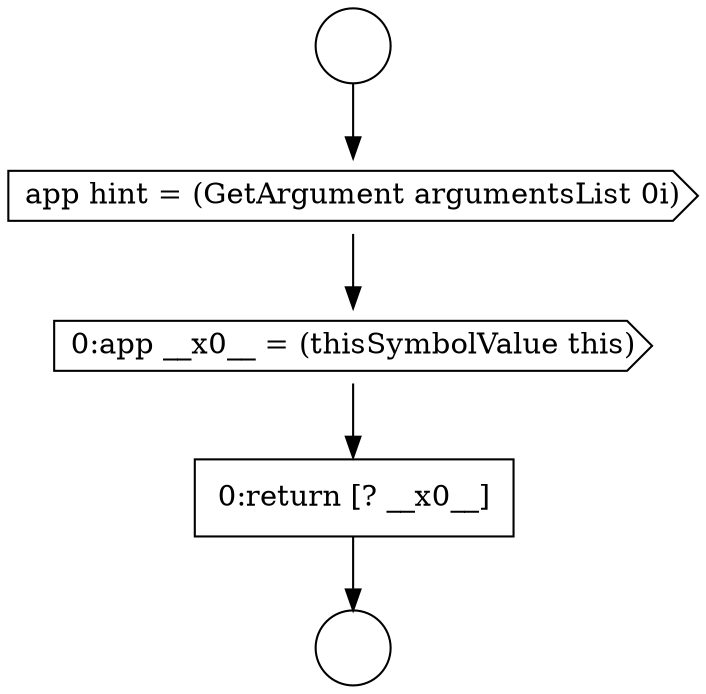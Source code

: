 digraph {
  node12490 [shape=none, margin=0, label=<<font color="black">
    <table border="0" cellborder="1" cellspacing="0" cellpadding="10">
      <tr><td align="left">0:return [? __x0__]</td></tr>
    </table>
  </font>> color="black" fillcolor="white" style=filled]
  node12489 [shape=cds, label=<<font color="black">0:app __x0__ = (thisSymbolValue this)</font>> color="black" fillcolor="white" style=filled]
  node12486 [shape=circle label=" " color="black" fillcolor="white" style=filled]
  node12487 [shape=circle label=" " color="black" fillcolor="white" style=filled]
  node12488 [shape=cds, label=<<font color="black">app hint = (GetArgument argumentsList 0i)</font>> color="black" fillcolor="white" style=filled]
  node12486 -> node12488 [ color="black"]
  node12488 -> node12489 [ color="black"]
  node12489 -> node12490 [ color="black"]
  node12490 -> node12487 [ color="black"]
}
